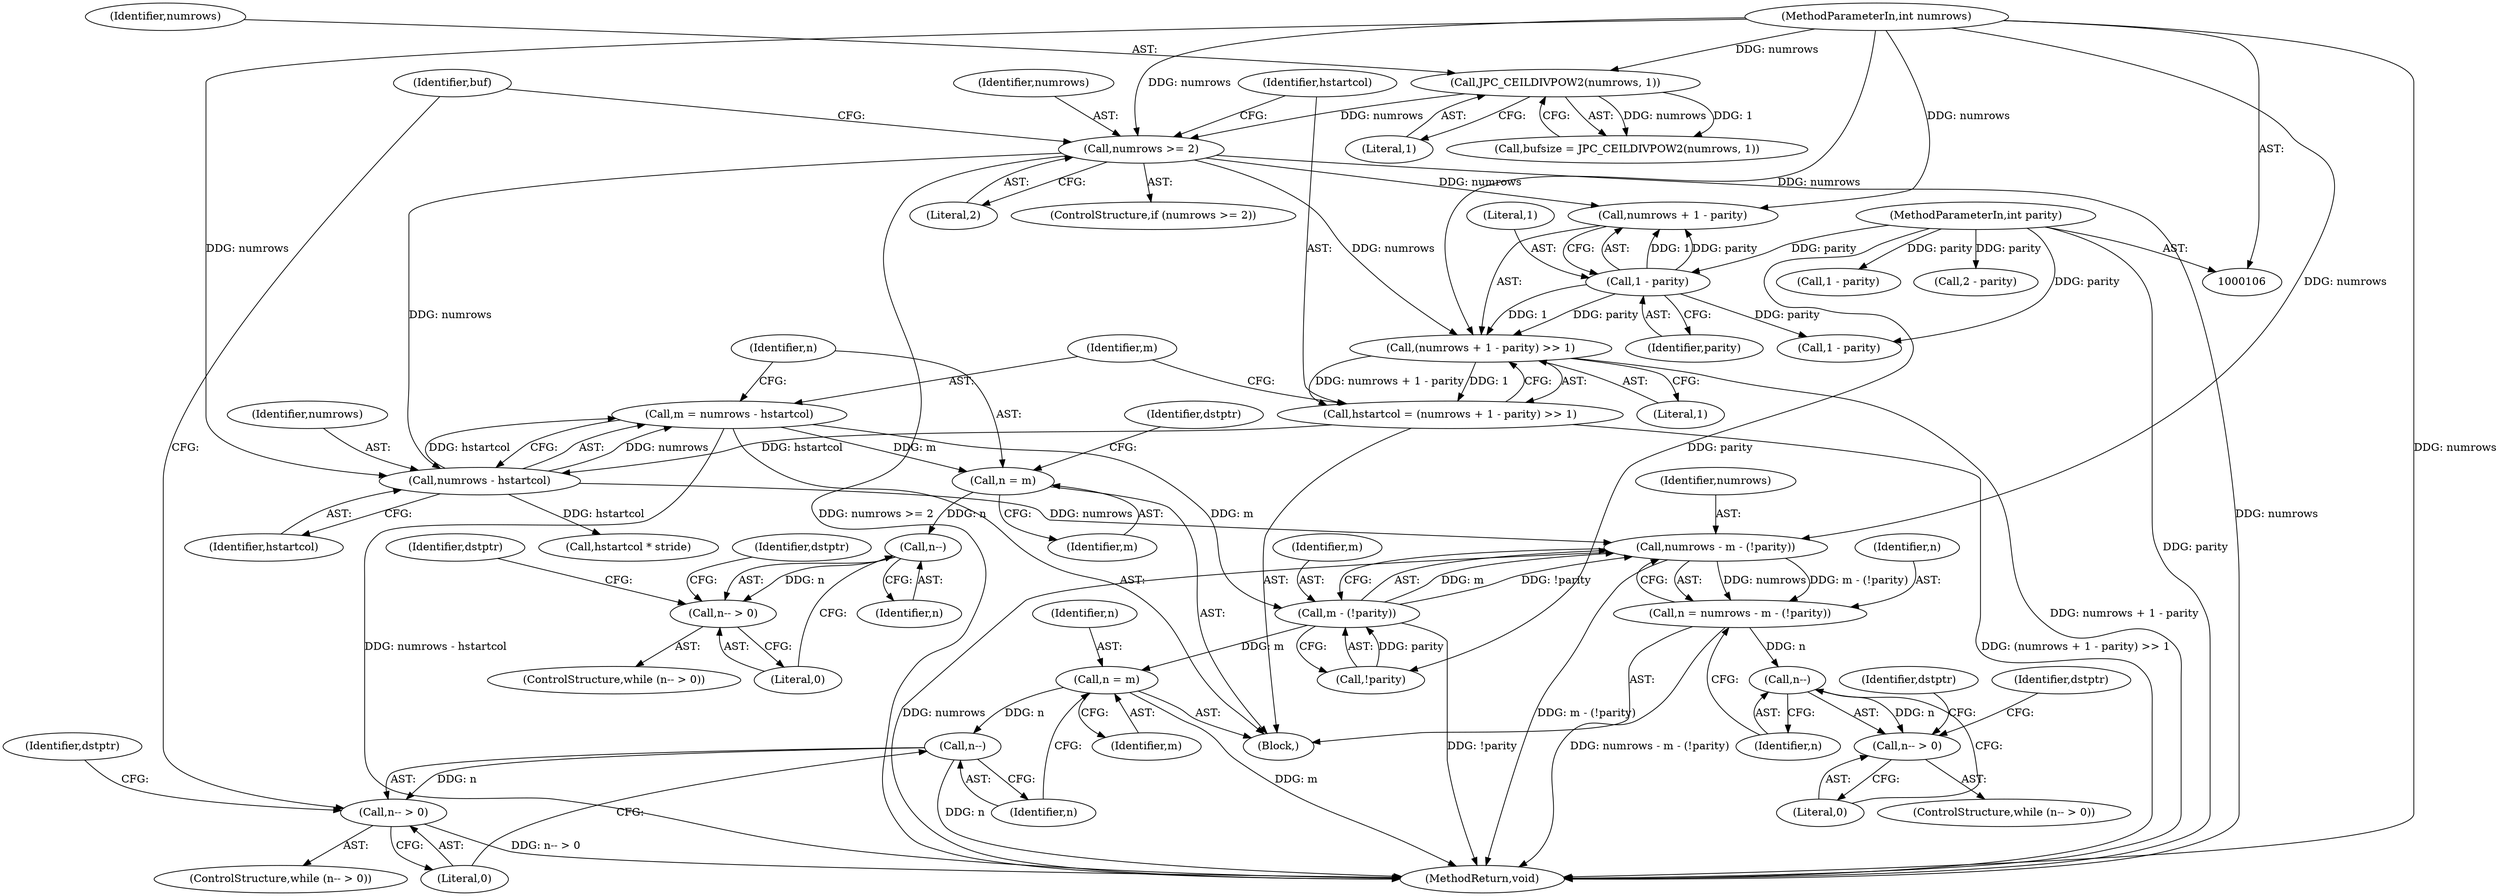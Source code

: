 digraph "1_jasper_4a59cfaf9ab3d48fca4a15c0d2674bf7138e3d1a_0@integer" {
"1000157" [label="(Call,m = numrows - hstartcol)"];
"1000159" [label="(Call,numrows - hstartcol)"];
"1000108" [label="(MethodParameterIn,int numrows)"];
"1000144" [label="(Call,numrows >= 2)"];
"1000115" [label="(Call,JPC_CEILDIVPOW2(numrows, 1))"];
"1000148" [label="(Call,hstartcol = (numrows + 1 - parity) >> 1)"];
"1000150" [label="(Call,(numrows + 1 - parity) >> 1)"];
"1000153" [label="(Call,1 - parity)"];
"1000110" [label="(MethodParameterIn,int parity)"];
"1000162" [label="(Call,n = m)"];
"1000180" [label="(Call,n--)"];
"1000179" [label="(Call,n-- > 0)"];
"1000220" [label="(Call,m - (!parity))"];
"1000218" [label="(Call,numrows - m - (!parity))"];
"1000216" [label="(Call,n = numrows - m - (!parity))"];
"1000226" [label="(Call,n--)"];
"1000225" [label="(Call,n-- > 0)"];
"1000254" [label="(Call,n = m)"];
"1000259" [label="(Call,n--)"];
"1000258" [label="(Call,n-- > 0)"];
"1000160" [label="(Identifier,numrows)"];
"1000166" [label="(Identifier,dstptr)"];
"1000217" [label="(Identifier,n)"];
"1000157" [label="(Call,m = numrows - hstartcol)"];
"1000219" [label="(Identifier,numrows)"];
"1000224" [label="(ControlStructure,while (n-- > 0))"];
"1000150" [label="(Call,(numrows + 1 - parity) >> 1)"];
"1000197" [label="(Identifier,dstptr)"];
"1000158" [label="(Identifier,m)"];
"1000163" [label="(Identifier,n)"];
"1000146" [label="(Literal,2)"];
"1000116" [label="(Identifier,numrows)"];
"1000156" [label="(Literal,1)"];
"1000202" [label="(Call,1 - parity)"];
"1000225" [label="(Call,n-- > 0)"];
"1000161" [label="(Identifier,hstartcol)"];
"1000115" [label="(Call,JPC_CEILDIVPOW2(numrows, 1))"];
"1000255" [label="(Identifier,n)"];
"1000265" [label="(Identifier,dstptr)"];
"1000257" [label="(ControlStructure,while (n-- > 0))"];
"1000162" [label="(Call,n = m)"];
"1000155" [label="(Identifier,parity)"];
"1000280" [label="(MethodReturn,void)"];
"1000108" [label="(MethodParameterIn,int numrows)"];
"1000232" [label="(Identifier,dstptr)"];
"1000179" [label="(Call,n-- > 0)"];
"1000148" [label="(Call,hstartcol = (numrows + 1 - parity) >> 1)"];
"1000216" [label="(Call,n = numrows - m - (!parity))"];
"1000256" [label="(Identifier,m)"];
"1000143" [label="(ControlStructure,if (numrows >= 2))"];
"1000275" [label="(Identifier,buf)"];
"1000261" [label="(Literal,0)"];
"1000181" [label="(Identifier,n)"];
"1000154" [label="(Literal,1)"];
"1000254" [label="(Call,n = m)"];
"1000159" [label="(Call,numrows - hstartcol)"];
"1000174" [label="(Call,1 - parity)"];
"1000149" [label="(Identifier,hstartcol)"];
"1000258" [label="(Call,n-- > 0)"];
"1000110" [label="(MethodParameterIn,int parity)"];
"1000260" [label="(Identifier,n)"];
"1000164" [label="(Identifier,m)"];
"1000178" [label="(ControlStructure,while (n-- > 0))"];
"1000182" [label="(Literal,0)"];
"1000113" [label="(Call,bufsize = JPC_CEILDIVPOW2(numrows, 1))"];
"1000222" [label="(Call,!parity)"];
"1000186" [label="(Identifier,dstptr)"];
"1000220" [label="(Call,m - (!parity))"];
"1000153" [label="(Call,1 - parity)"];
"1000147" [label="(Block,)"];
"1000218" [label="(Call,numrows - m - (!parity))"];
"1000151" [label="(Call,numrows + 1 - parity)"];
"1000145" [label="(Identifier,numrows)"];
"1000180" [label="(Call,n--)"];
"1000227" [label="(Identifier,n)"];
"1000259" [label="(Call,n--)"];
"1000212" [label="(Call,2 - parity)"];
"1000221" [label="(Identifier,m)"];
"1000244" [label="(Identifier,dstptr)"];
"1000228" [label="(Literal,0)"];
"1000144" [label="(Call,numrows >= 2)"];
"1000226" [label="(Call,n--)"];
"1000117" [label="(Literal,1)"];
"1000248" [label="(Call,hstartcol * stride)"];
"1000157" -> "1000147"  [label="AST: "];
"1000157" -> "1000159"  [label="CFG: "];
"1000158" -> "1000157"  [label="AST: "];
"1000159" -> "1000157"  [label="AST: "];
"1000163" -> "1000157"  [label="CFG: "];
"1000157" -> "1000280"  [label="DDG: numrows - hstartcol"];
"1000159" -> "1000157"  [label="DDG: numrows"];
"1000159" -> "1000157"  [label="DDG: hstartcol"];
"1000157" -> "1000162"  [label="DDG: m"];
"1000157" -> "1000220"  [label="DDG: m"];
"1000159" -> "1000161"  [label="CFG: "];
"1000160" -> "1000159"  [label="AST: "];
"1000161" -> "1000159"  [label="AST: "];
"1000108" -> "1000159"  [label="DDG: numrows"];
"1000144" -> "1000159"  [label="DDG: numrows"];
"1000148" -> "1000159"  [label="DDG: hstartcol"];
"1000159" -> "1000218"  [label="DDG: numrows"];
"1000159" -> "1000248"  [label="DDG: hstartcol"];
"1000108" -> "1000106"  [label="AST: "];
"1000108" -> "1000280"  [label="DDG: numrows"];
"1000108" -> "1000115"  [label="DDG: numrows"];
"1000108" -> "1000144"  [label="DDG: numrows"];
"1000108" -> "1000150"  [label="DDG: numrows"];
"1000108" -> "1000151"  [label="DDG: numrows"];
"1000108" -> "1000218"  [label="DDG: numrows"];
"1000144" -> "1000143"  [label="AST: "];
"1000144" -> "1000146"  [label="CFG: "];
"1000145" -> "1000144"  [label="AST: "];
"1000146" -> "1000144"  [label="AST: "];
"1000149" -> "1000144"  [label="CFG: "];
"1000275" -> "1000144"  [label="CFG: "];
"1000144" -> "1000280"  [label="DDG: numrows >= 2"];
"1000144" -> "1000280"  [label="DDG: numrows"];
"1000115" -> "1000144"  [label="DDG: numrows"];
"1000144" -> "1000150"  [label="DDG: numrows"];
"1000144" -> "1000151"  [label="DDG: numrows"];
"1000115" -> "1000113"  [label="AST: "];
"1000115" -> "1000117"  [label="CFG: "];
"1000116" -> "1000115"  [label="AST: "];
"1000117" -> "1000115"  [label="AST: "];
"1000113" -> "1000115"  [label="CFG: "];
"1000115" -> "1000113"  [label="DDG: numrows"];
"1000115" -> "1000113"  [label="DDG: 1"];
"1000148" -> "1000147"  [label="AST: "];
"1000148" -> "1000150"  [label="CFG: "];
"1000149" -> "1000148"  [label="AST: "];
"1000150" -> "1000148"  [label="AST: "];
"1000158" -> "1000148"  [label="CFG: "];
"1000148" -> "1000280"  [label="DDG: (numrows + 1 - parity) >> 1"];
"1000150" -> "1000148"  [label="DDG: numrows + 1 - parity"];
"1000150" -> "1000148"  [label="DDG: 1"];
"1000150" -> "1000156"  [label="CFG: "];
"1000151" -> "1000150"  [label="AST: "];
"1000156" -> "1000150"  [label="AST: "];
"1000150" -> "1000280"  [label="DDG: numrows + 1 - parity"];
"1000153" -> "1000150"  [label="DDG: 1"];
"1000153" -> "1000150"  [label="DDG: parity"];
"1000153" -> "1000151"  [label="AST: "];
"1000153" -> "1000155"  [label="CFG: "];
"1000154" -> "1000153"  [label="AST: "];
"1000155" -> "1000153"  [label="AST: "];
"1000151" -> "1000153"  [label="CFG: "];
"1000153" -> "1000151"  [label="DDG: 1"];
"1000153" -> "1000151"  [label="DDG: parity"];
"1000110" -> "1000153"  [label="DDG: parity"];
"1000153" -> "1000174"  [label="DDG: parity"];
"1000110" -> "1000106"  [label="AST: "];
"1000110" -> "1000280"  [label="DDG: parity"];
"1000110" -> "1000174"  [label="DDG: parity"];
"1000110" -> "1000202"  [label="DDG: parity"];
"1000110" -> "1000212"  [label="DDG: parity"];
"1000110" -> "1000222"  [label="DDG: parity"];
"1000162" -> "1000147"  [label="AST: "];
"1000162" -> "1000164"  [label="CFG: "];
"1000163" -> "1000162"  [label="AST: "];
"1000164" -> "1000162"  [label="AST: "];
"1000166" -> "1000162"  [label="CFG: "];
"1000162" -> "1000180"  [label="DDG: n"];
"1000180" -> "1000179"  [label="AST: "];
"1000180" -> "1000181"  [label="CFG: "];
"1000181" -> "1000180"  [label="AST: "];
"1000182" -> "1000180"  [label="CFG: "];
"1000180" -> "1000179"  [label="DDG: n"];
"1000179" -> "1000178"  [label="AST: "];
"1000179" -> "1000182"  [label="CFG: "];
"1000182" -> "1000179"  [label="AST: "];
"1000186" -> "1000179"  [label="CFG: "];
"1000197" -> "1000179"  [label="CFG: "];
"1000220" -> "1000218"  [label="AST: "];
"1000220" -> "1000222"  [label="CFG: "];
"1000221" -> "1000220"  [label="AST: "];
"1000222" -> "1000220"  [label="AST: "];
"1000218" -> "1000220"  [label="CFG: "];
"1000220" -> "1000280"  [label="DDG: !parity"];
"1000220" -> "1000218"  [label="DDG: m"];
"1000220" -> "1000218"  [label="DDG: !parity"];
"1000222" -> "1000220"  [label="DDG: parity"];
"1000220" -> "1000254"  [label="DDG: m"];
"1000218" -> "1000216"  [label="AST: "];
"1000219" -> "1000218"  [label="AST: "];
"1000216" -> "1000218"  [label="CFG: "];
"1000218" -> "1000280"  [label="DDG: numrows"];
"1000218" -> "1000280"  [label="DDG: m - (!parity)"];
"1000218" -> "1000216"  [label="DDG: numrows"];
"1000218" -> "1000216"  [label="DDG: m - (!parity)"];
"1000216" -> "1000147"  [label="AST: "];
"1000217" -> "1000216"  [label="AST: "];
"1000227" -> "1000216"  [label="CFG: "];
"1000216" -> "1000280"  [label="DDG: numrows - m - (!parity)"];
"1000216" -> "1000226"  [label="DDG: n"];
"1000226" -> "1000225"  [label="AST: "];
"1000226" -> "1000227"  [label="CFG: "];
"1000227" -> "1000226"  [label="AST: "];
"1000228" -> "1000226"  [label="CFG: "];
"1000226" -> "1000225"  [label="DDG: n"];
"1000225" -> "1000224"  [label="AST: "];
"1000225" -> "1000228"  [label="CFG: "];
"1000228" -> "1000225"  [label="AST: "];
"1000232" -> "1000225"  [label="CFG: "];
"1000244" -> "1000225"  [label="CFG: "];
"1000254" -> "1000147"  [label="AST: "];
"1000254" -> "1000256"  [label="CFG: "];
"1000255" -> "1000254"  [label="AST: "];
"1000256" -> "1000254"  [label="AST: "];
"1000260" -> "1000254"  [label="CFG: "];
"1000254" -> "1000280"  [label="DDG: m"];
"1000254" -> "1000259"  [label="DDG: n"];
"1000259" -> "1000258"  [label="AST: "];
"1000259" -> "1000260"  [label="CFG: "];
"1000260" -> "1000259"  [label="AST: "];
"1000261" -> "1000259"  [label="CFG: "];
"1000259" -> "1000280"  [label="DDG: n"];
"1000259" -> "1000258"  [label="DDG: n"];
"1000258" -> "1000257"  [label="AST: "];
"1000258" -> "1000261"  [label="CFG: "];
"1000261" -> "1000258"  [label="AST: "];
"1000265" -> "1000258"  [label="CFG: "];
"1000275" -> "1000258"  [label="CFG: "];
"1000258" -> "1000280"  [label="DDG: n-- > 0"];
}

